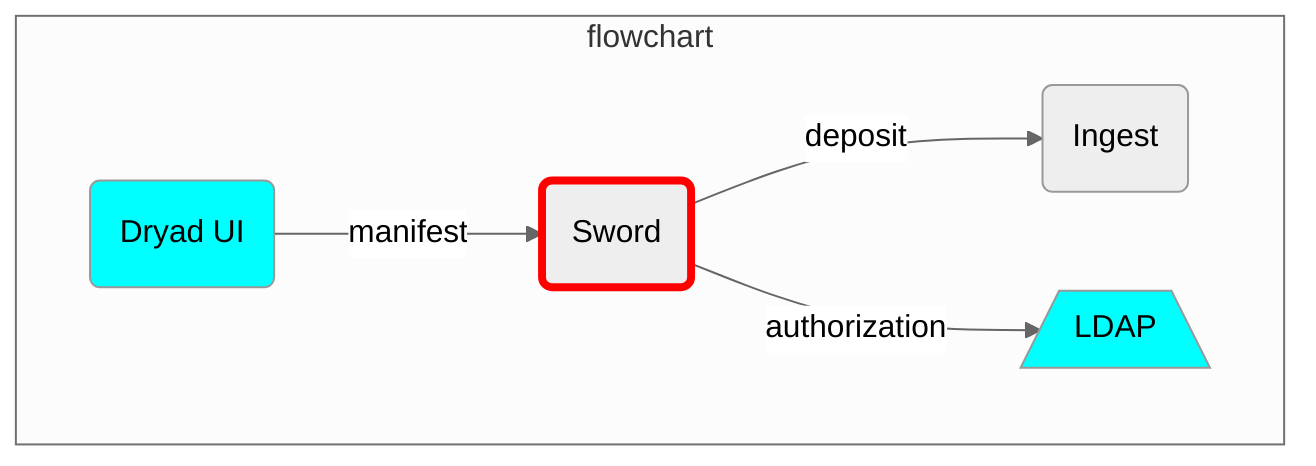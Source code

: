 %%{init: {'theme': 'neutral'}}%%
graph TD
  DRYAD(Dryad UI)
  LDAP[/LDAP\]
  SWORD(Sword)
  ING(Ingest)

  subgraph flowchart
    DRYAD --> |manifest| SWORD
    SWORD --> |deposit| ING
    SWORD --> |authorization| LDAP
  end
  style LDAP fill:cyan
  style DRYAD fill:cyan
  style SWORD stroke:red,stroke-width:4px